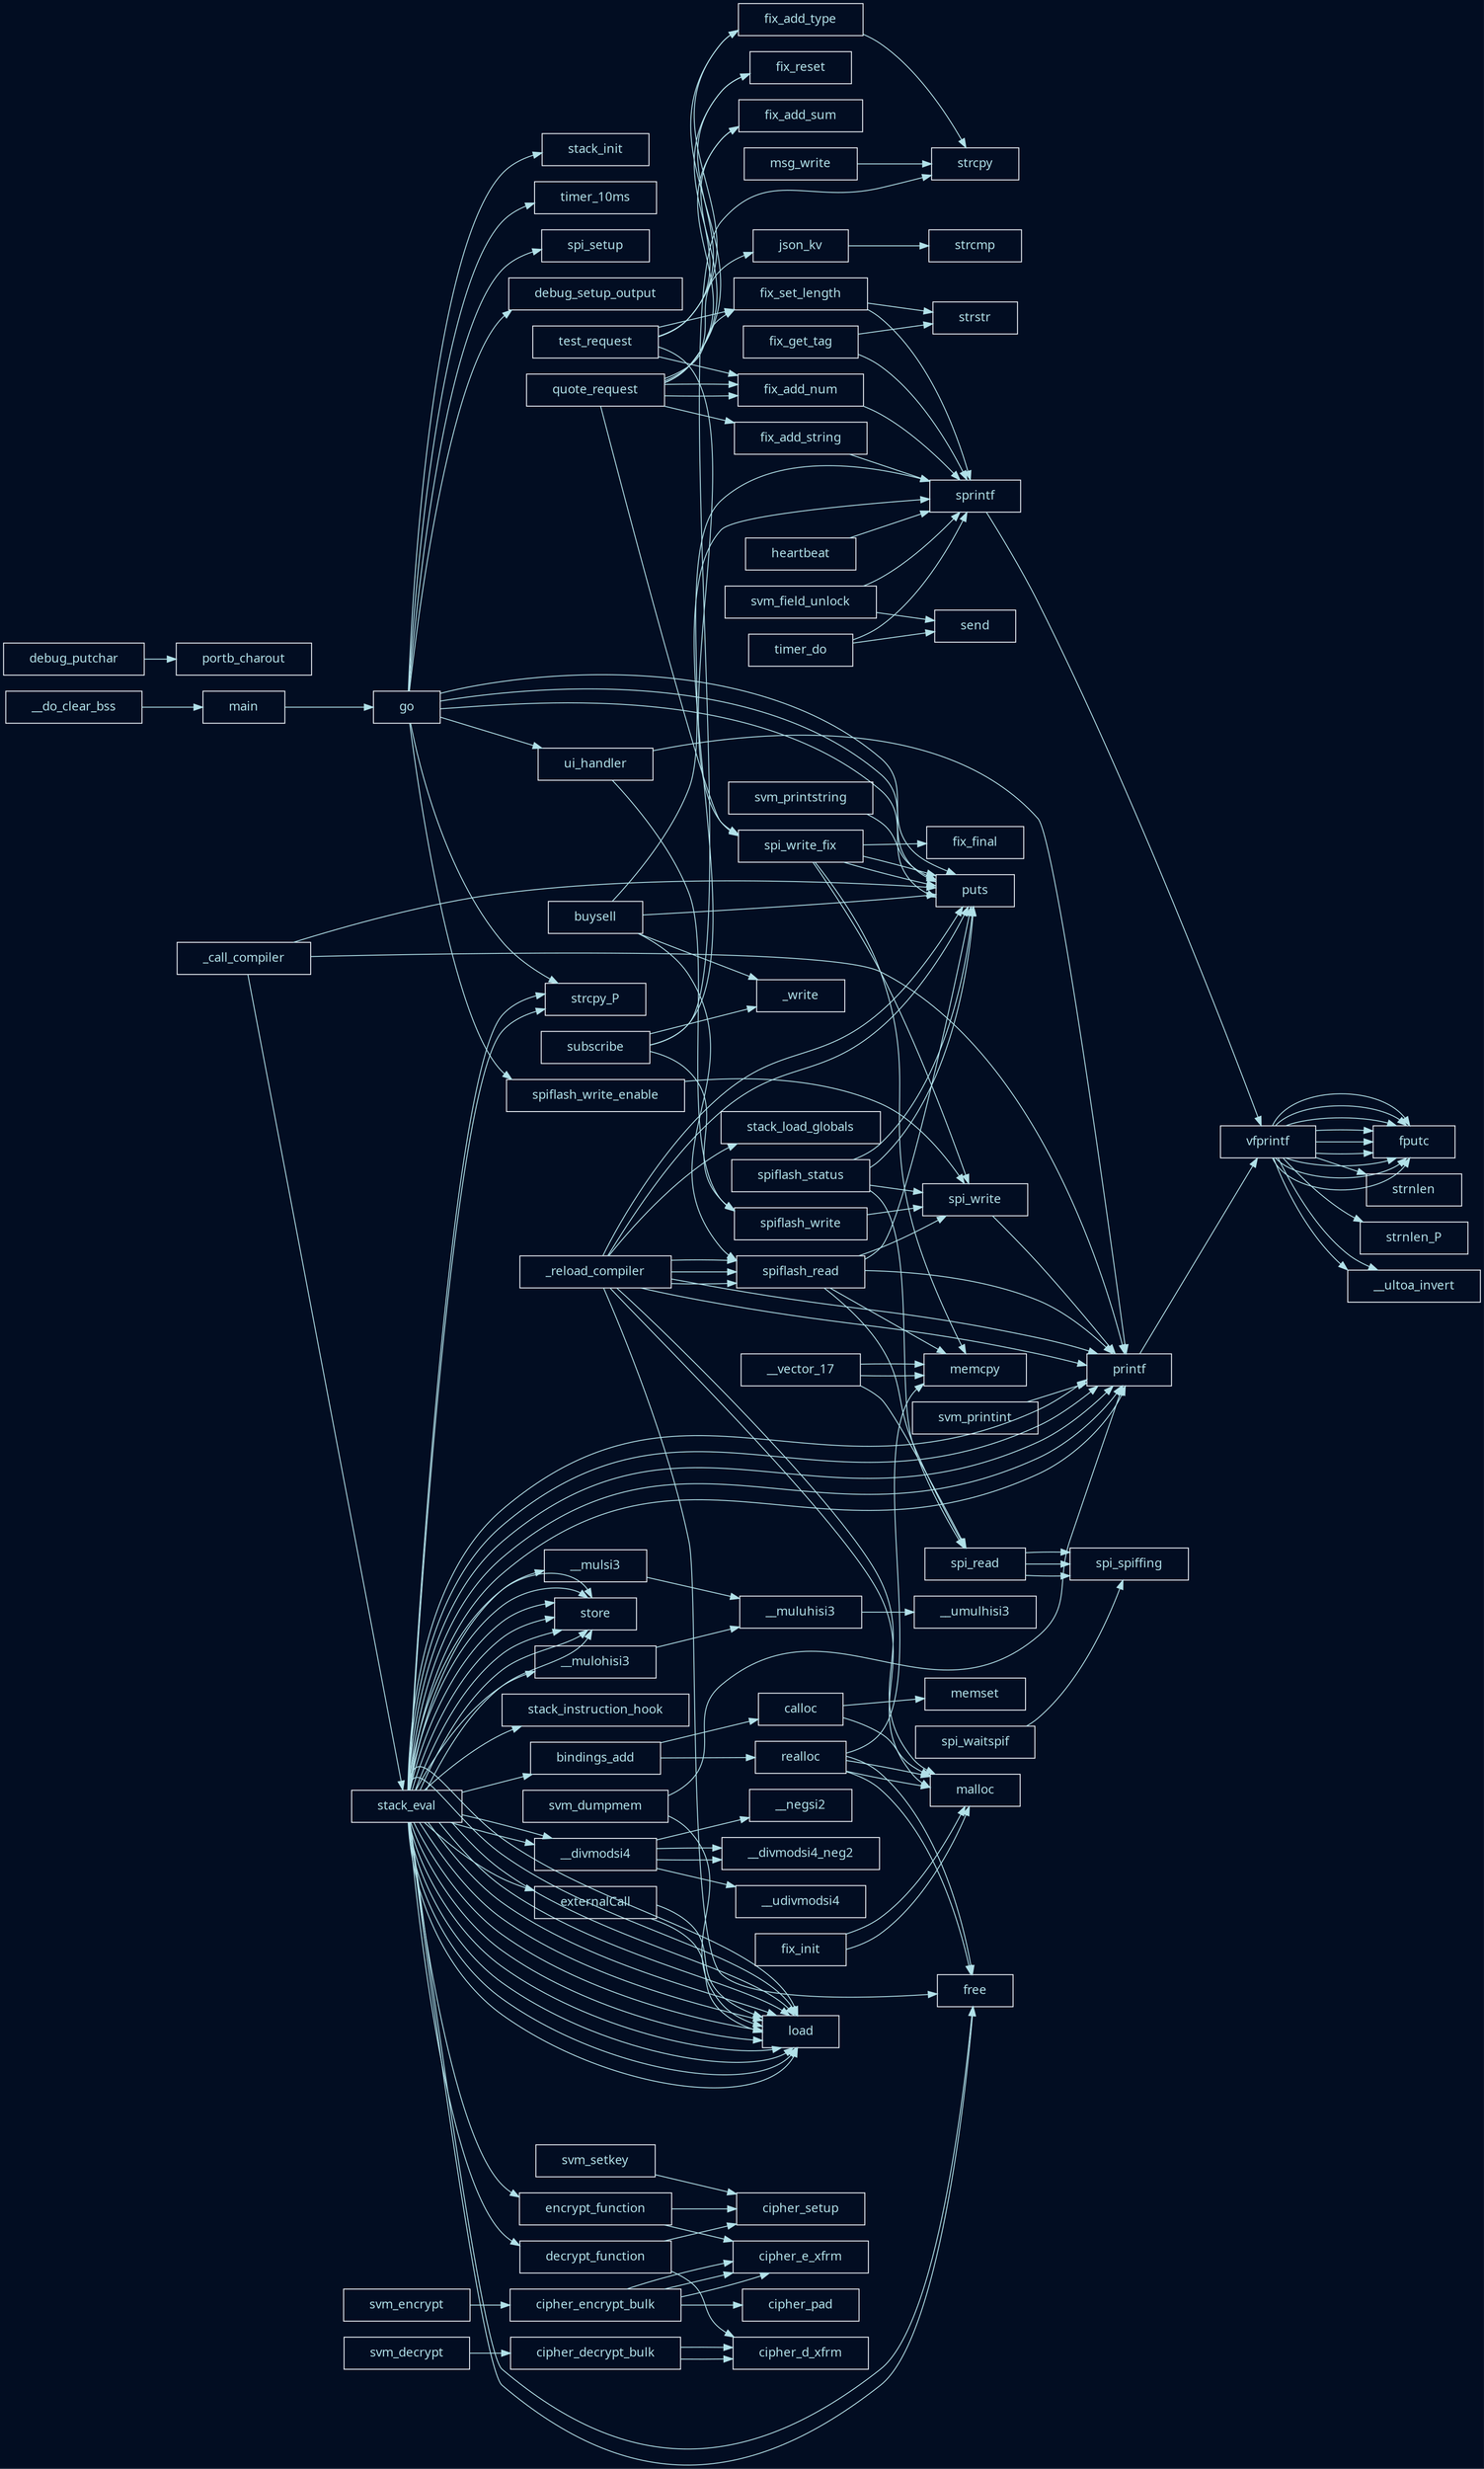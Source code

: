 digraph G { 
 rankdir=LR;
graph [bgcolor="#020d22"]
node [color="#F2F6FC",fontcolor="#b1e0e8",fontname=Ubuntu,shape=box, margin="0.4,0.05"]
edge [color="#b1e0e8",fontcolor="#b1e0e8",fontname=Ubuntu]  __do_clear_bss -> main timer_do -> sprintf timer_do -> send spi_write_fix -> fix_final spi_write_fix -> memcpy spi_write_fix -> puts spi_write_fix -> puts spi_write_fix -> spi_write test_request -> fix_reset test_request -> fix_add_type test_request -> fix_add_num test_request -> fix_set_length test_request -> fix_add_sum test_request -> spi_write_fix quote_request -> json_kv quote_request -> fix_reset quote_request -> fix_add_type quote_request -> fix_add_num quote_request -> fix_add_string quote_request -> fix_add_num quote_request -> fix_set_length quote_request -> fix_add_sum quote_request -> spi_write_fix __vector_17 -> spi_read __vector_17 -> memcpy __vector_17 -> memcpy _call_compiler -> puts _call_compiler -> stack_eval _call_compiler -> printf _reload_compiler -> puts _reload_compiler -> spiflash_read _reload_compiler -> malloc _reload_compiler -> printf _reload_compiler -> malloc _reload_compiler -> printf _reload_compiler -> spiflash_read _reload_compiler -> spiflash_read _reload_compiler -> stack_load_globals _reload_compiler -> free _reload_compiler -> puts msg_write -> strcpy subscribe -> strcpy subscribe -> spiflash_write subscribe -> sprintf subscribe -> _write buysell -> spiflash_read buysell -> sprintf buysell -> puts buysell -> _write ui_handler -> spiflash_write ui_handler -> printf heartbeat -> sprintf go -> spi_setup go -> debug_setup_output go -> stack_init go -> strcpy_P go -> puts go -> spiflash_write_enable go -> timer_10ms go -> puts go -> ui_handler go -> puts svm_setkey -> cipher_setup svm_field_unlock -> sprintf svm_field_unlock -> send svm_printint -> printf svm_printstring -> puts svm_dumpmem -> load svm_dumpmem -> printf externalCall -> load externalCall -> load decrypt_function -> cipher_setup decrypt_function -> cipher_d_xfrm encrypt_function -> cipher_setup encrypt_function -> cipher_e_xfrm bindings_add -> calloc bindings_add -> realloc svm_encrypt -> cipher_encrypt_bulk svm_decrypt -> cipher_decrypt_bulk stack_eval -> bindings_add stack_eval -> strcpy_P stack_eval -> printf stack_eval -> load stack_eval -> load stack_eval -> load stack_eval -> load stack_eval -> store stack_eval -> store stack_eval -> store stack_eval -> stack_instruction_hook stack_eval -> strcpy_P stack_eval -> printf stack_eval -> free stack_eval -> load stack_eval -> store stack_eval -> decrypt_function stack_eval -> store stack_eval -> printf stack_eval -> store stack_eval -> __mulohisi3 stack_eval -> encrypt_function stack_eval -> load stack_eval -> load stack_eval -> printf stack_eval -> load stack_eval -> load stack_eval -> load stack_eval -> load stack_eval -> store stack_eval -> externalCall stack_eval -> load stack_eval -> printf stack_eval -> free stack_eval -> __mulsi3 stack_eval -> __divmodsi4 stack_eval -> __divmodsi4 cipher_encrypt_bulk -> cipher_e_xfrm cipher_encrypt_bulk -> cipher_pad cipher_encrypt_bulk -> cipher_e_xfrm cipher_encrypt_bulk -> cipher_e_xfrm cipher_decrypt_bulk -> cipher_d_xfrm cipher_decrypt_bulk -> cipher_d_xfrm spi_waitspif -> spi_spiffing spi_write -> printf spi_read -> spi_spiffing spi_read -> spi_spiffing spi_read -> spi_spiffing debug_putchar -> portb_charout fix_init -> malloc fix_init -> malloc fix_get_tag -> sprintf fix_get_tag -> strstr fix_add_type -> strcpy fix_set_length -> strstr fix_set_length -> sprintf fix_add_num -> sprintf fix_add_string -> sprintf spiflash_status -> spi_write spiflash_status -> spi_read spiflash_status -> puts spiflash_status -> puts spiflash_write_enable -> spi_write spiflash_read -> spi_write spiflash_read -> spi_read spiflash_read -> printf spiflash_read -> puts spiflash_read -> memcpy spiflash_write -> spi_write json_kv -> strcmp main -> go __mulohisi3 -> __muluhisi3 __mulsi3 -> __muluhisi3 __divmodsi4 -> __negsi2 __divmodsi4 -> __divmodsi4_neg2 __divmodsi4 -> __udivmodsi4 __divmodsi4 -> __divmodsi4_neg2 __muluhisi3 -> __umulhisi3 calloc -> malloc calloc -> memset realloc -> malloc realloc -> free realloc -> malloc realloc -> memcpy realloc -> free printf -> vfprintf sprintf -> vfprintf vfprintf -> fputc vfprintf -> strnlen vfprintf -> strnlen_P vfprintf -> fputc vfprintf -> fputc vfprintf -> __ultoa_invert vfprintf -> __ultoa_invert vfprintf -> fputc vfprintf -> fputc vfprintf -> fputc vfprintf -> fputc vfprintf -> fputc vfprintf -> fputc}
